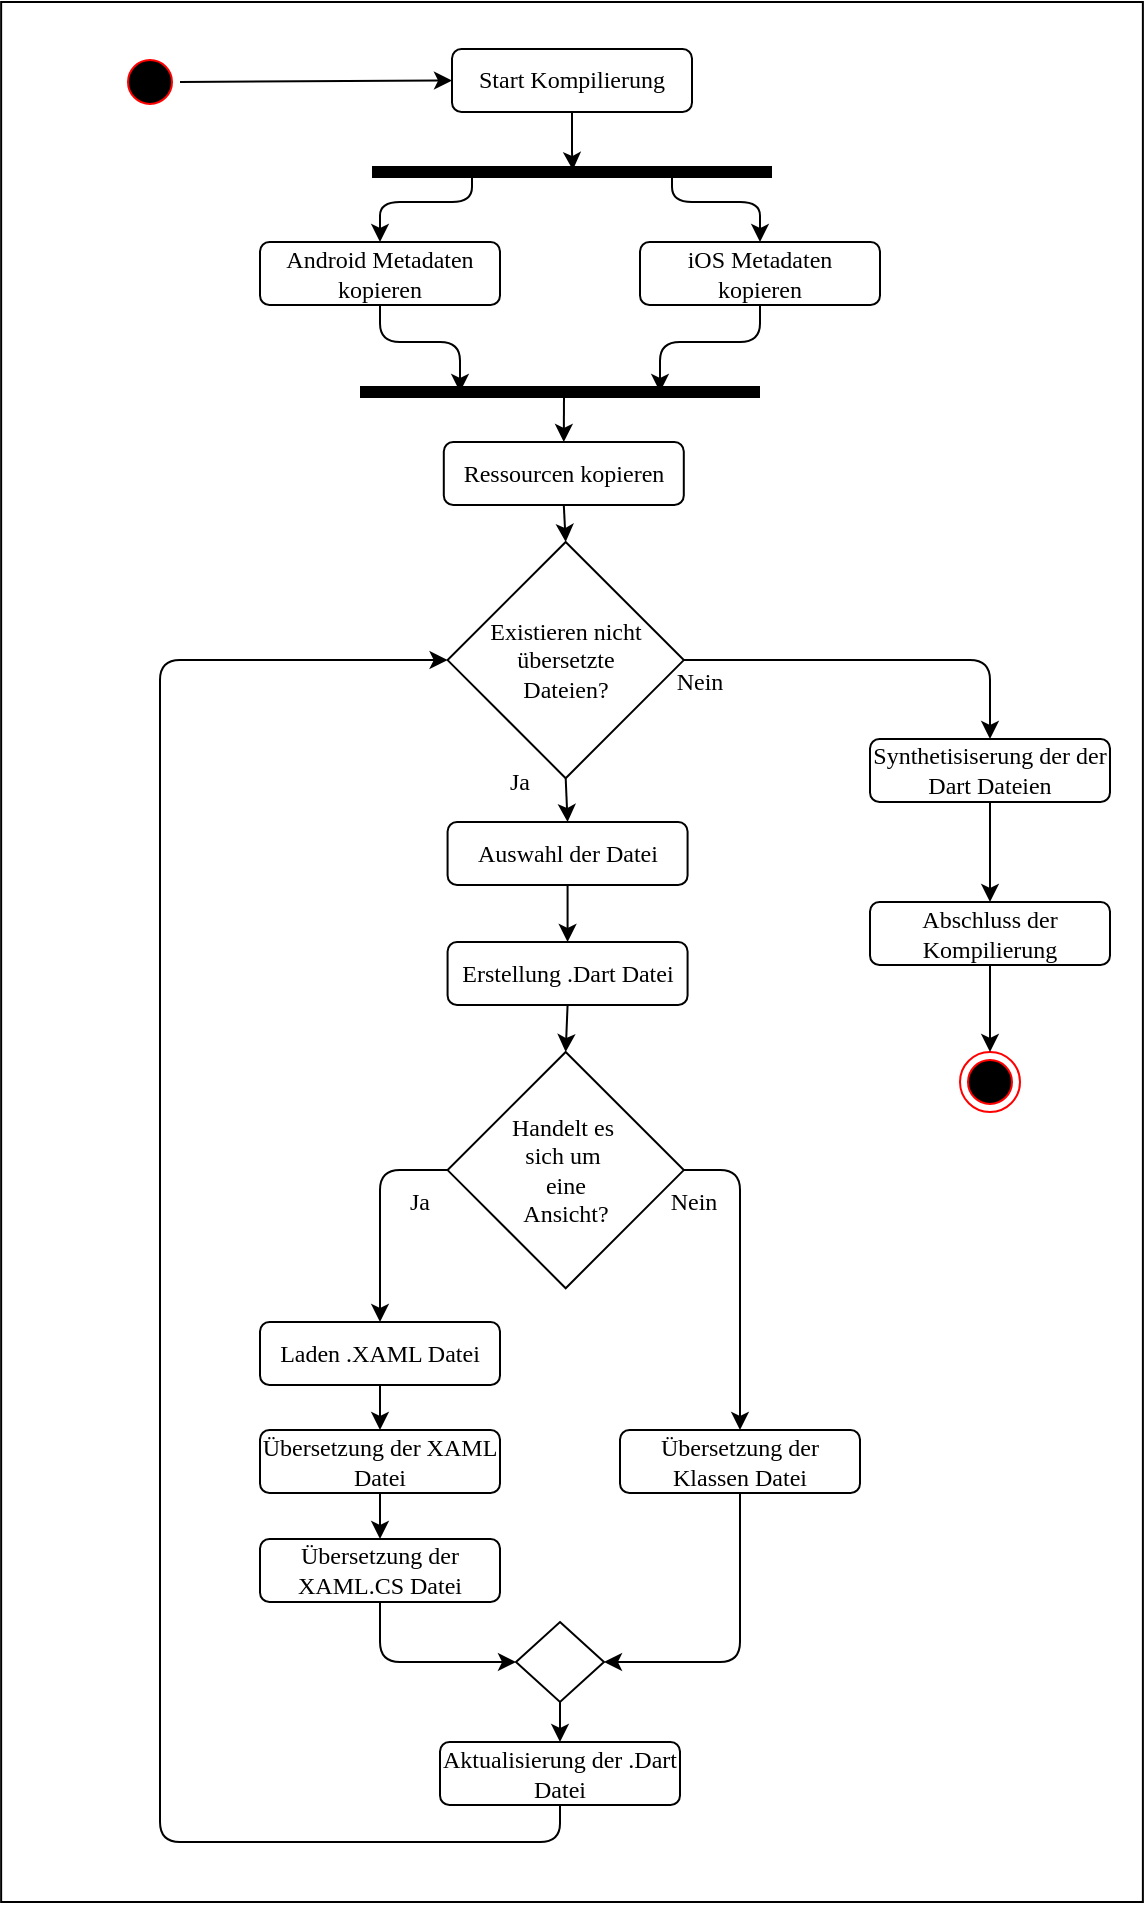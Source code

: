 <mxfile version="14.5.10" type="device"><diagram id="jnCS5QigvmQVHxWYShlY" name="Page-1"><mxGraphModel dx="2893" dy="1154" grid="1" gridSize="10" guides="1" tooltips="1" connect="1" arrows="1" fold="1" page="1" pageScale="1" pageWidth="827" pageHeight="1169" math="0" shadow="0"><root><mxCell id="0"/><mxCell id="1" parent="0"/><mxCell id="bwa2K62VyDGJnV_2e-_V-2" value="" style="whiteSpace=wrap;html=1;fontFamily=Times New Roman;" parent="1" vertex="1"><mxGeometry x="-759.43" y="60" width="570.87" height="950" as="geometry"/></mxCell><mxCell id="bwa2K62VyDGJnV_2e-_V-3" value="" style="ellipse;html=1;shape=startState;fillColor=#000000;strokeColor=#ff0000;fontFamily=Times New Roman;" parent="1" vertex="1"><mxGeometry x="-700" y="85" width="30" height="30" as="geometry"/></mxCell><mxCell id="bwa2K62VyDGJnV_2e-_V-5" value="" style="ellipse;html=1;shape=endState;fillColor=#000000;strokeColor=#ff0000;fontFamily=Times New Roman;" parent="1" vertex="1"><mxGeometry x="-280" y="585" width="30" height="30" as="geometry"/></mxCell><mxCell id="bwa2K62VyDGJnV_2e-_V-8" value="" style="shape=line;html=1;strokeWidth=6;fontFamily=Times New Roman;" parent="1" vertex="1"><mxGeometry x="-574" y="140" width="200" height="10" as="geometry"/></mxCell><mxCell id="bwa2K62VyDGJnV_2e-_V-11" value="Android Metadaten kopieren" style="rounded=1;whiteSpace=wrap;html=1;fontFamily=Times New Roman;" parent="1" vertex="1"><mxGeometry x="-630" y="180" width="120" height="31.496" as="geometry"/></mxCell><mxCell id="bwa2K62VyDGJnV_2e-_V-12" value="iOS Metadaten&lt;br&gt;kopieren" style="rounded=1;whiteSpace=wrap;html=1;fontFamily=Times New Roman;" parent="1" vertex="1"><mxGeometry x="-440" y="180" width="120" height="31.496" as="geometry"/></mxCell><mxCell id="bwa2K62VyDGJnV_2e-_V-14" value="" style="endArrow=classic;html=1;exitX=0.25;exitY=0.5;exitDx=0;exitDy=0;exitPerimeter=0;entryX=0.5;entryY=0;entryDx=0;entryDy=0;fontFamily=Times New Roman;" parent="1" source="bwa2K62VyDGJnV_2e-_V-8" target="bwa2K62VyDGJnV_2e-_V-11" edge="1"><mxGeometry width="50" height="50" relative="1" as="geometry"><mxPoint x="-640" y="361" as="sourcePoint"/><mxPoint x="-590" y="311" as="targetPoint"/><Array as="points"><mxPoint x="-524" y="160"/><mxPoint x="-570" y="160"/></Array></mxGeometry></mxCell><mxCell id="bwa2K62VyDGJnV_2e-_V-15" value="" style="endArrow=classic;html=1;exitX=0.75;exitY=0.5;exitDx=0;exitDy=0;exitPerimeter=0;fontFamily=Times New Roman;entryX=0.5;entryY=0;entryDx=0;entryDy=0;" parent="1" source="bwa2K62VyDGJnV_2e-_V-8" target="bwa2K62VyDGJnV_2e-_V-12" edge="1"><mxGeometry width="50" height="50" relative="1" as="geometry"><mxPoint x="-380" y="520" as="sourcePoint"/><mxPoint x="-380" y="201" as="targetPoint"/><Array as="points"><mxPoint x="-424" y="160"/><mxPoint x="-380" y="160"/></Array></mxGeometry></mxCell><mxCell id="bwa2K62VyDGJnV_2e-_V-19" style="edgeStyle=orthogonalEdgeStyle;rounded=0;orthogonalLoop=1;jettySize=auto;html=1;entryX=0.502;entryY=0.4;entryDx=0;entryDy=0;entryPerimeter=0;fontFamily=Times New Roman;" parent="1" source="bwa2K62VyDGJnV_2e-_V-17" target="bwa2K62VyDGJnV_2e-_V-8" edge="1"><mxGeometry relative="1" as="geometry"/></mxCell><mxCell id="bwa2K62VyDGJnV_2e-_V-17" value="Start Kompilierung" style="rounded=1;whiteSpace=wrap;html=1;fontFamily=Times New Roman;" parent="1" vertex="1"><mxGeometry x="-534" y="83.5" width="120" height="31.496" as="geometry"/></mxCell><mxCell id="bwa2K62VyDGJnV_2e-_V-18" value="" style="endArrow=classic;html=1;exitX=1;exitY=0.5;exitDx=0;exitDy=0;entryX=0;entryY=0.5;entryDx=0;entryDy=0;fontFamily=Times New Roman;" parent="1" source="bwa2K62VyDGJnV_2e-_V-3" target="bwa2K62VyDGJnV_2e-_V-17" edge="1"><mxGeometry width="50" height="50" relative="1" as="geometry"><mxPoint x="-670" y="190" as="sourcePoint"/><mxPoint x="-620" y="140" as="targetPoint"/></mxGeometry></mxCell><mxCell id="bwa2K62VyDGJnV_2e-_V-20" value="" style="shape=line;html=1;strokeWidth=6;fontFamily=Times New Roman;" parent="1" vertex="1"><mxGeometry x="-580" y="250" width="200" height="10" as="geometry"/></mxCell><mxCell id="bwa2K62VyDGJnV_2e-_V-21" value="" style="endArrow=classic;html=1;exitX=0.5;exitY=1;exitDx=0;exitDy=0;entryX=0.25;entryY=0.5;entryDx=0;entryDy=0;entryPerimeter=0;fontFamily=Times New Roman;" parent="1" source="bwa2K62VyDGJnV_2e-_V-11" target="bwa2K62VyDGJnV_2e-_V-20" edge="1"><mxGeometry width="50" height="50" relative="1" as="geometry"><mxPoint x="-590" y="291" as="sourcePoint"/><mxPoint x="-540" y="241" as="targetPoint"/><Array as="points"><mxPoint x="-570" y="230"/><mxPoint x="-530" y="230"/></Array></mxGeometry></mxCell><mxCell id="bwa2K62VyDGJnV_2e-_V-22" value="" style="endArrow=classic;html=1;exitX=0.5;exitY=1;exitDx=0;exitDy=0;entryX=0.75;entryY=0.5;entryDx=0;entryDy=0;entryPerimeter=0;fontFamily=Times New Roman;" parent="1" source="bwa2K62VyDGJnV_2e-_V-12" target="bwa2K62VyDGJnV_2e-_V-20" edge="1"><mxGeometry width="50" height="50" relative="1" as="geometry"><mxPoint x="-430" y="311" as="sourcePoint"/><mxPoint x="-380" y="261" as="targetPoint"/><Array as="points"><mxPoint x="-380" y="230"/><mxPoint x="-430" y="230"/></Array></mxGeometry></mxCell><mxCell id="bwa2K62VyDGJnV_2e-_V-26" value="&lt;span&gt;Existieren nicht übersetzte &lt;br&gt;Dateien?&lt;/span&gt;" style="rhombus;whiteSpace=wrap;html=1;strokeColor=#000000;fontFamily=Times New Roman;" parent="1" vertex="1"><mxGeometry x="-536.21" y="330" width="118.11" height="118.11" as="geometry"/></mxCell><mxCell id="bwa2K62VyDGJnV_2e-_V-31" value="Nein" style="text;html=1;strokeColor=none;fillColor=none;align=center;verticalAlign=middle;whiteSpace=wrap;rounded=0;fontFamily=Times New Roman;" parent="1" vertex="1"><mxGeometry x="-430" y="390" width="40" height="20" as="geometry"/></mxCell><mxCell id="bwa2K62VyDGJnV_2e-_V-32" value="Ja" style="text;html=1;strokeColor=none;fillColor=none;align=center;verticalAlign=middle;whiteSpace=wrap;rounded=0;fontFamily=Times New Roman;" parent="1" vertex="1"><mxGeometry x="-520" y="440" width="40" height="20" as="geometry"/></mxCell><mxCell id="bwa2K62VyDGJnV_2e-_V-37" value="Erstellung .Dart Datei" style="rounded=1;whiteSpace=wrap;html=1;fontFamily=Times New Roman;" parent="1" vertex="1"><mxGeometry x="-536.21" y="530" width="120" height="31.496" as="geometry"/></mxCell><mxCell id="bwa2K62VyDGJnV_2e-_V-38" value="Laden .XAML Datei" style="rounded=1;whiteSpace=wrap;html=1;fontFamily=Times New Roman;" parent="1" vertex="1"><mxGeometry x="-630" y="720" width="120" height="31.496" as="geometry"/></mxCell><mxCell id="bwa2K62VyDGJnV_2e-_V-40" value="Übersetzung der XAML Datei" style="rounded=1;whiteSpace=wrap;html=1;fontFamily=Times New Roman;" parent="1" vertex="1"><mxGeometry x="-630" y="774" width="120" height="31.496" as="geometry"/></mxCell><mxCell id="bwa2K62VyDGJnV_2e-_V-41" value="" style="endArrow=classic;html=1;exitX=0.5;exitY=1;exitDx=0;exitDy=0;entryX=0.5;entryY=0;entryDx=0;entryDy=0;fontFamily=Times New Roman;" parent="1" source="bwa2K62VyDGJnV_2e-_V-38" target="bwa2K62VyDGJnV_2e-_V-40" edge="1"><mxGeometry width="50" height="50" relative="1" as="geometry"><mxPoint x="-900" y="570" as="sourcePoint"/><mxPoint x="-850" y="520" as="targetPoint"/></mxGeometry></mxCell><mxCell id="bwa2K62VyDGJnV_2e-_V-43" value="Übersetzung der Klassen Datei" style="rounded=1;whiteSpace=wrap;html=1;fontFamily=Times New Roman;" parent="1" vertex="1"><mxGeometry x="-450" y="774" width="120" height="31.496" as="geometry"/></mxCell><mxCell id="bwa2K62VyDGJnV_2e-_V-45" value="Handelt es&amp;nbsp;&lt;br&gt;sich um&amp;nbsp;&lt;br&gt;eine&lt;br&gt;Ansicht?" style="rhombus;whiteSpace=wrap;html=1;strokeColor=#000000;fontFamily=Times New Roman;" parent="1" vertex="1"><mxGeometry x="-536.21" y="585" width="118.11" height="118.11" as="geometry"/></mxCell><mxCell id="bwa2K62VyDGJnV_2e-_V-47" value="" style="endArrow=classic;html=1;entryX=0.5;entryY=0;entryDx=0;entryDy=0;exitX=1;exitY=0.5;exitDx=0;exitDy=0;fontFamily=Times New Roman;" parent="1" source="bwa2K62VyDGJnV_2e-_V-45" target="bwa2K62VyDGJnV_2e-_V-43" edge="1"><mxGeometry width="50" height="50" relative="1" as="geometry"><mxPoint x="-421" y="630" as="sourcePoint"/><mxPoint x="-920" y="450" as="targetPoint"/><Array as="points"><mxPoint x="-390" y="644"/></Array></mxGeometry></mxCell><mxCell id="bwa2K62VyDGJnV_2e-_V-49" value="Ja" style="text;html=1;strokeColor=none;fillColor=none;align=center;verticalAlign=middle;whiteSpace=wrap;rounded=0;fontFamily=Times New Roman;" parent="1" vertex="1"><mxGeometry x="-570" y="650" width="40" height="20" as="geometry"/></mxCell><mxCell id="bwa2K62VyDGJnV_2e-_V-50" value="Nein" style="text;html=1;strokeColor=none;fillColor=none;align=center;verticalAlign=middle;whiteSpace=wrap;rounded=0;fontFamily=Times New Roman;" parent="1" vertex="1"><mxGeometry x="-433" y="650" width="40" height="20" as="geometry"/></mxCell><mxCell id="bwa2K62VyDGJnV_2e-_V-52" value="" style="endArrow=classic;html=1;entryX=0.5;entryY=0;entryDx=0;entryDy=0;exitX=0.5;exitY=1;exitDx=0;exitDy=0;fontFamily=Times New Roman;" parent="1" source="bwa2K62VyDGJnV_2e-_V-37" target="bwa2K62VyDGJnV_2e-_V-45" edge="1"><mxGeometry width="50" height="50" relative="1" as="geometry"><mxPoint x="-1010" y="430" as="sourcePoint"/><mxPoint x="-960" y="380" as="targetPoint"/></mxGeometry></mxCell><mxCell id="bwa2K62VyDGJnV_2e-_V-53" value="Übersetzung der XAML.CS Datei" style="rounded=1;whiteSpace=wrap;html=1;fontFamily=Times New Roman;" parent="1" vertex="1"><mxGeometry x="-630" y="828.5" width="120" height="31.496" as="geometry"/></mxCell><mxCell id="bwa2K62VyDGJnV_2e-_V-54" value="" style="endArrow=classic;html=1;exitX=0.5;exitY=1;exitDx=0;exitDy=0;entryX=0.5;entryY=0;entryDx=0;entryDy=0;fontFamily=Times New Roman;" parent="1" source="bwa2K62VyDGJnV_2e-_V-40" target="bwa2K62VyDGJnV_2e-_V-53" edge="1"><mxGeometry width="50" height="50" relative="1" as="geometry"><mxPoint x="-580" y="780" as="sourcePoint"/><mxPoint x="-530" y="730" as="targetPoint"/></mxGeometry></mxCell><mxCell id="bwa2K62VyDGJnV_2e-_V-55" value="" style="rhombus;whiteSpace=wrap;html=1;strokeColor=#000000;fontFamily=Times New Roman;" parent="1" vertex="1"><mxGeometry x="-502" y="870" width="44" height="40" as="geometry"/></mxCell><mxCell id="bwa2K62VyDGJnV_2e-_V-56" value="" style="endArrow=classic;html=1;entryX=0;entryY=0.5;entryDx=0;entryDy=0;exitX=0.5;exitY=1;exitDx=0;exitDy=0;fontFamily=Times New Roman;" parent="1" source="bwa2K62VyDGJnV_2e-_V-53" target="bwa2K62VyDGJnV_2e-_V-55" edge="1"><mxGeometry width="50" height="50" relative="1" as="geometry"><mxPoint x="-590" y="740" as="sourcePoint"/><mxPoint x="-540" y="690" as="targetPoint"/><Array as="points"><mxPoint x="-570" y="890"/></Array></mxGeometry></mxCell><mxCell id="bwa2K62VyDGJnV_2e-_V-57" value="" style="endArrow=classic;html=1;exitX=0.5;exitY=1;exitDx=0;exitDy=0;entryX=1;entryY=0.5;entryDx=0;entryDy=0;fontFamily=Times New Roman;" parent="1" source="bwa2K62VyDGJnV_2e-_V-43" target="bwa2K62VyDGJnV_2e-_V-55" edge="1"><mxGeometry width="50" height="50" relative="1" as="geometry"><mxPoint x="-410" y="700" as="sourcePoint"/><mxPoint x="-360" y="650" as="targetPoint"/><Array as="points"><mxPoint x="-390" y="890"/></Array></mxGeometry></mxCell><mxCell id="bwa2K62VyDGJnV_2e-_V-59" value="Aktualisierung der .Dart Datei" style="rounded=1;whiteSpace=wrap;html=1;fontFamily=Times New Roman;" parent="1" vertex="1"><mxGeometry x="-540" y="930" width="120" height="31.496" as="geometry"/></mxCell><mxCell id="bwa2K62VyDGJnV_2e-_V-60" value="" style="endArrow=classic;html=1;exitX=0.5;exitY=1;exitDx=0;exitDy=0;entryX=0.5;entryY=0;entryDx=0;entryDy=0;fontFamily=Times New Roman;" parent="1" source="bwa2K62VyDGJnV_2e-_V-55" target="bwa2K62VyDGJnV_2e-_V-59" edge="1"><mxGeometry width="50" height="50" relative="1" as="geometry"><mxPoint x="-620" y="910" as="sourcePoint"/><mxPoint x="-570" y="860" as="targetPoint"/></mxGeometry></mxCell><mxCell id="bwa2K62VyDGJnV_2e-_V-61" value="" style="endArrow=classic;html=1;exitX=0.5;exitY=1;exitDx=0;exitDy=0;entryX=0;entryY=0.5;entryDx=0;entryDy=0;fontFamily=Times New Roman;" parent="1" source="bwa2K62VyDGJnV_2e-_V-59" target="bwa2K62VyDGJnV_2e-_V-26" edge="1"><mxGeometry width="50" height="50" relative="1" as="geometry"><mxPoint x="-570" y="810" as="sourcePoint"/><mxPoint x="-520" y="760" as="targetPoint"/><Array as="points"><mxPoint x="-480" y="980"/><mxPoint x="-680" y="980"/><mxPoint x="-680" y="389"/></Array></mxGeometry></mxCell><mxCell id="bwa2K62VyDGJnV_2e-_V-62" value="Abschluss der Kompilierung" style="rounded=1;whiteSpace=wrap;html=1;fontFamily=Times New Roman;" parent="1" vertex="1"><mxGeometry x="-325" y="510" width="120" height="31.496" as="geometry"/></mxCell><mxCell id="bwa2K62VyDGJnV_2e-_V-63" value="" style="endArrow=classic;html=1;entryX=0.5;entryY=0;entryDx=0;entryDy=0;exitX=1;exitY=0.5;exitDx=0;exitDy=0;fontFamily=Times New Roman;" parent="1" source="bwa2K62VyDGJnV_2e-_V-26" target="bAUJQF2yrpD02Xwk9jc_-6" edge="1"><mxGeometry width="50" height="50" relative="1" as="geometry"><mxPoint x="-930" y="450" as="sourcePoint"/><mxPoint x="-880" y="400" as="targetPoint"/><Array as="points"><mxPoint x="-265" y="389"/></Array></mxGeometry></mxCell><mxCell id="bwa2K62VyDGJnV_2e-_V-64" value="" style="endArrow=classic;html=1;entryX=0.5;entryY=0;entryDx=0;entryDy=0;exitX=0.5;exitY=1;exitDx=0;exitDy=0;fontFamily=Times New Roman;" parent="1" source="bwa2K62VyDGJnV_2e-_V-62" target="bwa2K62VyDGJnV_2e-_V-5" edge="1"><mxGeometry width="50" height="50" relative="1" as="geometry"><mxPoint x="-920" y="430" as="sourcePoint"/><mxPoint x="-870" y="380" as="targetPoint"/></mxGeometry></mxCell><mxCell id="-PlRHtF9IBFQOwrmR9C3-10" value="Auswahl der Datei" style="rounded=1;whiteSpace=wrap;html=1;fontFamily=Times New Roman;" parent="1" vertex="1"><mxGeometry x="-536.21" y="470" width="120" height="31.496" as="geometry"/></mxCell><mxCell id="bAUJQF2yrpD02Xwk9jc_-1" value="" style="endArrow=classic;html=1;entryX=0.5;entryY=0;entryDx=0;entryDy=0;exitX=0;exitY=0.5;exitDx=0;exitDy=0;fontFamily=Times New Roman;" parent="1" source="bwa2K62VyDGJnV_2e-_V-45" target="bwa2K62VyDGJnV_2e-_V-38" edge="1"><mxGeometry width="50" height="50" relative="1" as="geometry"><mxPoint x="-670" y="620" as="sourcePoint"/><mxPoint x="-620" y="570" as="targetPoint"/><Array as="points"><mxPoint x="-570" y="644"/></Array></mxGeometry></mxCell><mxCell id="bAUJQF2yrpD02Xwk9jc_-4" value="" style="endArrow=classic;html=1;entryX=0.5;entryY=0;entryDx=0;entryDy=0;exitX=0.5;exitY=1;exitDx=0;exitDy=0;fontFamily=Times New Roman;" parent="1" source="bwa2K62VyDGJnV_2e-_V-26" target="-PlRHtF9IBFQOwrmR9C3-10" edge="1"><mxGeometry width="50" height="50" relative="1" as="geometry"><mxPoint x="-530" y="540" as="sourcePoint"/><mxPoint x="-480" y="490" as="targetPoint"/></mxGeometry></mxCell><mxCell id="bAUJQF2yrpD02Xwk9jc_-5" value="" style="endArrow=classic;html=1;exitX=0.5;exitY=1;exitDx=0;exitDy=0;entryX=0.5;entryY=0;entryDx=0;entryDy=0;fontFamily=Times New Roman;" parent="1" source="-PlRHtF9IBFQOwrmR9C3-10" target="bwa2K62VyDGJnV_2e-_V-37" edge="1"><mxGeometry width="50" height="50" relative="1" as="geometry"><mxPoint x="-510" y="600" as="sourcePoint"/><mxPoint x="-460" y="550" as="targetPoint"/></mxGeometry></mxCell><mxCell id="bAUJQF2yrpD02Xwk9jc_-6" value="Synthetisiserung der der&lt;br&gt;Dart Dateien" style="rounded=1;whiteSpace=wrap;html=1;fontFamily=Times New Roman;" parent="1" vertex="1"><mxGeometry x="-325" y="428.5" width="120" height="31.496" as="geometry"/></mxCell><mxCell id="bAUJQF2yrpD02Xwk9jc_-7" value="" style="endArrow=classic;html=1;fontFamily=Times New Roman;exitX=0.5;exitY=1;exitDx=0;exitDy=0;entryX=0.5;entryY=0;entryDx=0;entryDy=0;" parent="1" source="bAUJQF2yrpD02Xwk9jc_-6" target="bwa2K62VyDGJnV_2e-_V-62" edge="1"><mxGeometry width="50" height="50" relative="1" as="geometry"><mxPoint x="-460" y="670" as="sourcePoint"/><mxPoint x="-410" y="620" as="targetPoint"/></mxGeometry></mxCell><mxCell id="VoDuDrtlY1Ksa6Xt1FMI-1" value="Ressourcen kopieren" style="rounded=1;whiteSpace=wrap;html=1;fontFamily=Times New Roman;" vertex="1" parent="1"><mxGeometry x="-538.1" y="280" width="120" height="31.496" as="geometry"/></mxCell><mxCell id="VoDuDrtlY1Ksa6Xt1FMI-2" value="" style="endArrow=classic;html=1;exitX=0.51;exitY=0.653;exitDx=0;exitDy=0;exitPerimeter=0;entryX=0.5;entryY=0;entryDx=0;entryDy=0;" edge="1" parent="1" source="bwa2K62VyDGJnV_2e-_V-20" target="VoDuDrtlY1Ksa6Xt1FMI-1"><mxGeometry width="50" height="50" relative="1" as="geometry"><mxPoint x="-680" y="380" as="sourcePoint"/><mxPoint x="-630" y="330" as="targetPoint"/></mxGeometry></mxCell><mxCell id="VoDuDrtlY1Ksa6Xt1FMI-3" value="" style="endArrow=classic;html=1;entryX=0.5;entryY=0;entryDx=0;entryDy=0;exitX=0.5;exitY=1;exitDx=0;exitDy=0;" edge="1" parent="1" source="VoDuDrtlY1Ksa6Xt1FMI-1" target="bwa2K62VyDGJnV_2e-_V-26"><mxGeometry width="50" height="50" relative="1" as="geometry"><mxPoint x="-600" y="380" as="sourcePoint"/><mxPoint x="-550" y="330" as="targetPoint"/></mxGeometry></mxCell></root></mxGraphModel></diagram></mxfile>